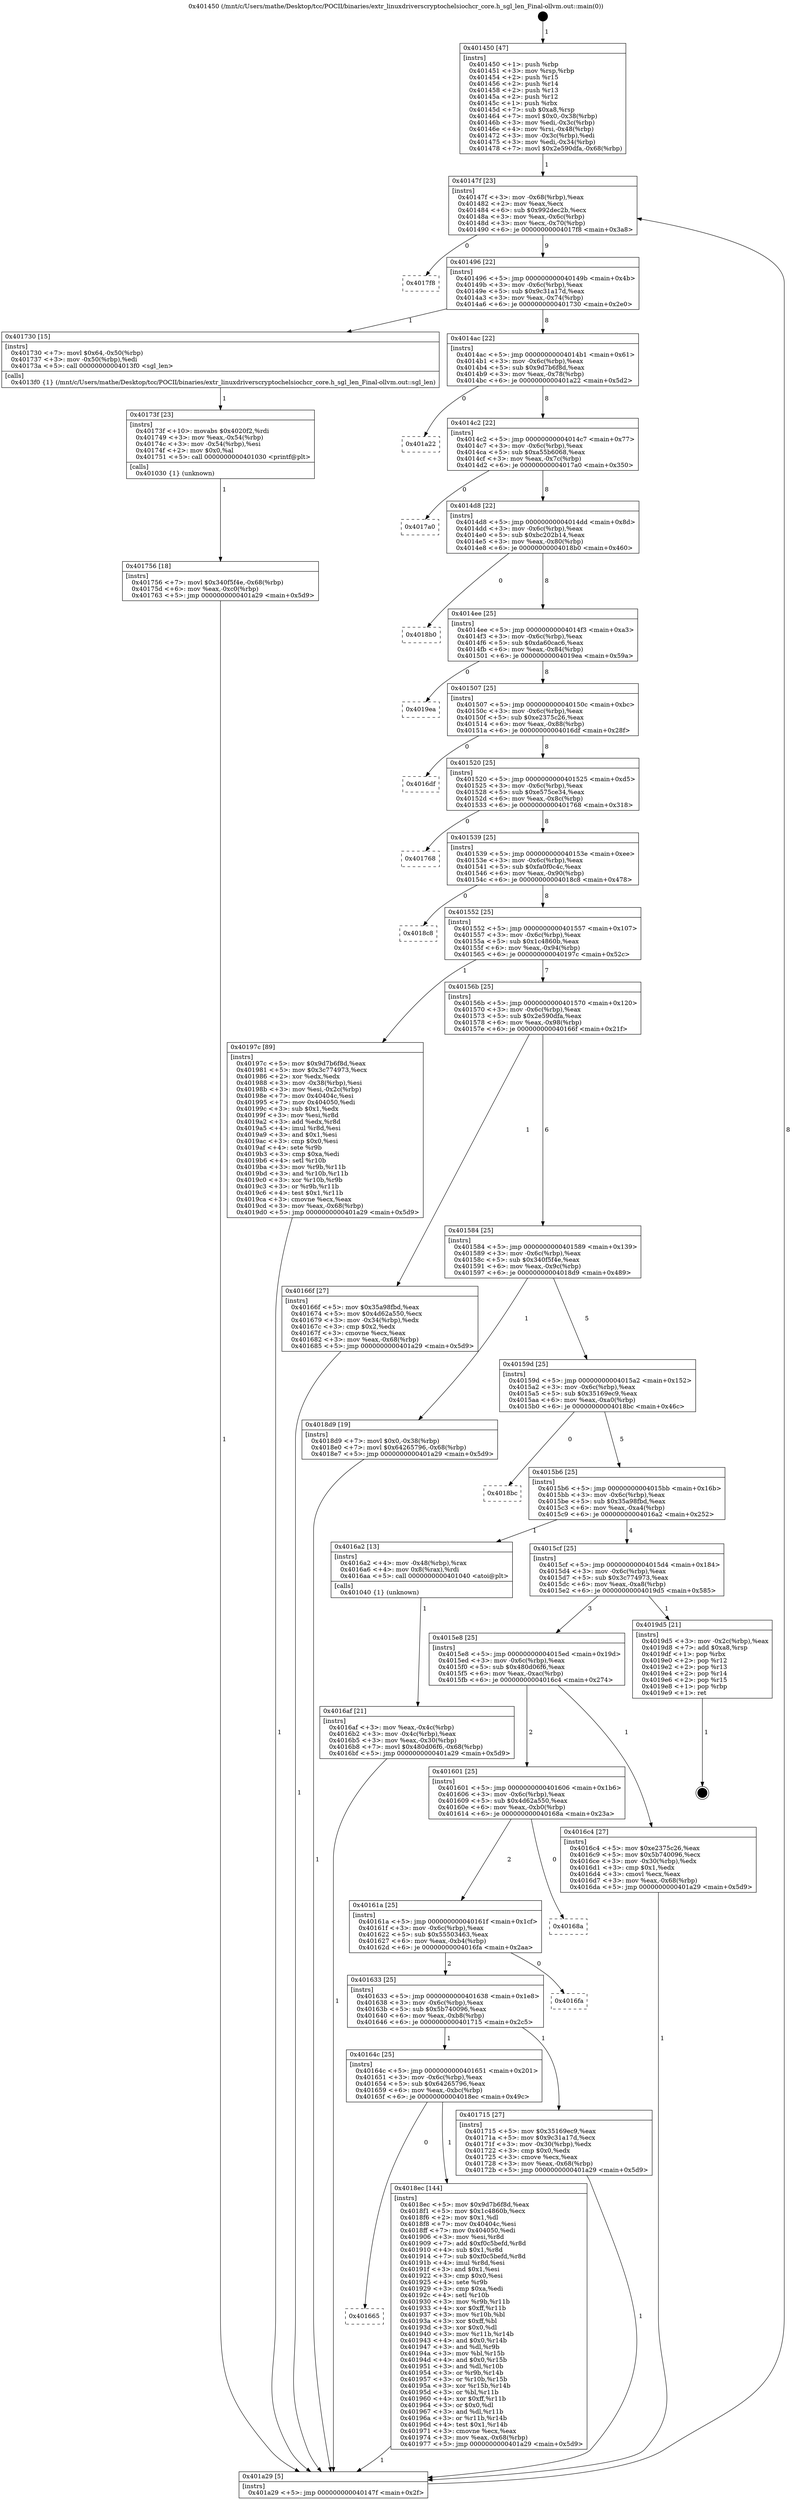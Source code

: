 digraph "0x401450" {
  label = "0x401450 (/mnt/c/Users/mathe/Desktop/tcc/POCII/binaries/extr_linuxdriverscryptochelsiochcr_core.h_sgl_len_Final-ollvm.out::main(0))"
  labelloc = "t"
  node[shape=record]

  Entry [label="",width=0.3,height=0.3,shape=circle,fillcolor=black,style=filled]
  "0x40147f" [label="{
     0x40147f [23]\l
     | [instrs]\l
     &nbsp;&nbsp;0x40147f \<+3\>: mov -0x68(%rbp),%eax\l
     &nbsp;&nbsp;0x401482 \<+2\>: mov %eax,%ecx\l
     &nbsp;&nbsp;0x401484 \<+6\>: sub $0x992dec2b,%ecx\l
     &nbsp;&nbsp;0x40148a \<+3\>: mov %eax,-0x6c(%rbp)\l
     &nbsp;&nbsp;0x40148d \<+3\>: mov %ecx,-0x70(%rbp)\l
     &nbsp;&nbsp;0x401490 \<+6\>: je 00000000004017f8 \<main+0x3a8\>\l
  }"]
  "0x4017f8" [label="{
     0x4017f8\l
  }", style=dashed]
  "0x401496" [label="{
     0x401496 [22]\l
     | [instrs]\l
     &nbsp;&nbsp;0x401496 \<+5\>: jmp 000000000040149b \<main+0x4b\>\l
     &nbsp;&nbsp;0x40149b \<+3\>: mov -0x6c(%rbp),%eax\l
     &nbsp;&nbsp;0x40149e \<+5\>: sub $0x9c31a17d,%eax\l
     &nbsp;&nbsp;0x4014a3 \<+3\>: mov %eax,-0x74(%rbp)\l
     &nbsp;&nbsp;0x4014a6 \<+6\>: je 0000000000401730 \<main+0x2e0\>\l
  }"]
  Exit [label="",width=0.3,height=0.3,shape=circle,fillcolor=black,style=filled,peripheries=2]
  "0x401730" [label="{
     0x401730 [15]\l
     | [instrs]\l
     &nbsp;&nbsp;0x401730 \<+7\>: movl $0x64,-0x50(%rbp)\l
     &nbsp;&nbsp;0x401737 \<+3\>: mov -0x50(%rbp),%edi\l
     &nbsp;&nbsp;0x40173a \<+5\>: call 00000000004013f0 \<sgl_len\>\l
     | [calls]\l
     &nbsp;&nbsp;0x4013f0 \{1\} (/mnt/c/Users/mathe/Desktop/tcc/POCII/binaries/extr_linuxdriverscryptochelsiochcr_core.h_sgl_len_Final-ollvm.out::sgl_len)\l
  }"]
  "0x4014ac" [label="{
     0x4014ac [22]\l
     | [instrs]\l
     &nbsp;&nbsp;0x4014ac \<+5\>: jmp 00000000004014b1 \<main+0x61\>\l
     &nbsp;&nbsp;0x4014b1 \<+3\>: mov -0x6c(%rbp),%eax\l
     &nbsp;&nbsp;0x4014b4 \<+5\>: sub $0x9d7b6f8d,%eax\l
     &nbsp;&nbsp;0x4014b9 \<+3\>: mov %eax,-0x78(%rbp)\l
     &nbsp;&nbsp;0x4014bc \<+6\>: je 0000000000401a22 \<main+0x5d2\>\l
  }"]
  "0x401665" [label="{
     0x401665\l
  }", style=dashed]
  "0x401a22" [label="{
     0x401a22\l
  }", style=dashed]
  "0x4014c2" [label="{
     0x4014c2 [22]\l
     | [instrs]\l
     &nbsp;&nbsp;0x4014c2 \<+5\>: jmp 00000000004014c7 \<main+0x77\>\l
     &nbsp;&nbsp;0x4014c7 \<+3\>: mov -0x6c(%rbp),%eax\l
     &nbsp;&nbsp;0x4014ca \<+5\>: sub $0xa55b6068,%eax\l
     &nbsp;&nbsp;0x4014cf \<+3\>: mov %eax,-0x7c(%rbp)\l
     &nbsp;&nbsp;0x4014d2 \<+6\>: je 00000000004017a0 \<main+0x350\>\l
  }"]
  "0x4018ec" [label="{
     0x4018ec [144]\l
     | [instrs]\l
     &nbsp;&nbsp;0x4018ec \<+5\>: mov $0x9d7b6f8d,%eax\l
     &nbsp;&nbsp;0x4018f1 \<+5\>: mov $0x1c4860b,%ecx\l
     &nbsp;&nbsp;0x4018f6 \<+2\>: mov $0x1,%dl\l
     &nbsp;&nbsp;0x4018f8 \<+7\>: mov 0x40404c,%esi\l
     &nbsp;&nbsp;0x4018ff \<+7\>: mov 0x404050,%edi\l
     &nbsp;&nbsp;0x401906 \<+3\>: mov %esi,%r8d\l
     &nbsp;&nbsp;0x401909 \<+7\>: add $0xf0c5befd,%r8d\l
     &nbsp;&nbsp;0x401910 \<+4\>: sub $0x1,%r8d\l
     &nbsp;&nbsp;0x401914 \<+7\>: sub $0xf0c5befd,%r8d\l
     &nbsp;&nbsp;0x40191b \<+4\>: imul %r8d,%esi\l
     &nbsp;&nbsp;0x40191f \<+3\>: and $0x1,%esi\l
     &nbsp;&nbsp;0x401922 \<+3\>: cmp $0x0,%esi\l
     &nbsp;&nbsp;0x401925 \<+4\>: sete %r9b\l
     &nbsp;&nbsp;0x401929 \<+3\>: cmp $0xa,%edi\l
     &nbsp;&nbsp;0x40192c \<+4\>: setl %r10b\l
     &nbsp;&nbsp;0x401930 \<+3\>: mov %r9b,%r11b\l
     &nbsp;&nbsp;0x401933 \<+4\>: xor $0xff,%r11b\l
     &nbsp;&nbsp;0x401937 \<+3\>: mov %r10b,%bl\l
     &nbsp;&nbsp;0x40193a \<+3\>: xor $0xff,%bl\l
     &nbsp;&nbsp;0x40193d \<+3\>: xor $0x0,%dl\l
     &nbsp;&nbsp;0x401940 \<+3\>: mov %r11b,%r14b\l
     &nbsp;&nbsp;0x401943 \<+4\>: and $0x0,%r14b\l
     &nbsp;&nbsp;0x401947 \<+3\>: and %dl,%r9b\l
     &nbsp;&nbsp;0x40194a \<+3\>: mov %bl,%r15b\l
     &nbsp;&nbsp;0x40194d \<+4\>: and $0x0,%r15b\l
     &nbsp;&nbsp;0x401951 \<+3\>: and %dl,%r10b\l
     &nbsp;&nbsp;0x401954 \<+3\>: or %r9b,%r14b\l
     &nbsp;&nbsp;0x401957 \<+3\>: or %r10b,%r15b\l
     &nbsp;&nbsp;0x40195a \<+3\>: xor %r15b,%r14b\l
     &nbsp;&nbsp;0x40195d \<+3\>: or %bl,%r11b\l
     &nbsp;&nbsp;0x401960 \<+4\>: xor $0xff,%r11b\l
     &nbsp;&nbsp;0x401964 \<+3\>: or $0x0,%dl\l
     &nbsp;&nbsp;0x401967 \<+3\>: and %dl,%r11b\l
     &nbsp;&nbsp;0x40196a \<+3\>: or %r11b,%r14b\l
     &nbsp;&nbsp;0x40196d \<+4\>: test $0x1,%r14b\l
     &nbsp;&nbsp;0x401971 \<+3\>: cmovne %ecx,%eax\l
     &nbsp;&nbsp;0x401974 \<+3\>: mov %eax,-0x68(%rbp)\l
     &nbsp;&nbsp;0x401977 \<+5\>: jmp 0000000000401a29 \<main+0x5d9\>\l
  }"]
  "0x4017a0" [label="{
     0x4017a0\l
  }", style=dashed]
  "0x4014d8" [label="{
     0x4014d8 [22]\l
     | [instrs]\l
     &nbsp;&nbsp;0x4014d8 \<+5\>: jmp 00000000004014dd \<main+0x8d\>\l
     &nbsp;&nbsp;0x4014dd \<+3\>: mov -0x6c(%rbp),%eax\l
     &nbsp;&nbsp;0x4014e0 \<+5\>: sub $0xbc202b14,%eax\l
     &nbsp;&nbsp;0x4014e5 \<+3\>: mov %eax,-0x80(%rbp)\l
     &nbsp;&nbsp;0x4014e8 \<+6\>: je 00000000004018b0 \<main+0x460\>\l
  }"]
  "0x401756" [label="{
     0x401756 [18]\l
     | [instrs]\l
     &nbsp;&nbsp;0x401756 \<+7\>: movl $0x340f5f4e,-0x68(%rbp)\l
     &nbsp;&nbsp;0x40175d \<+6\>: mov %eax,-0xc0(%rbp)\l
     &nbsp;&nbsp;0x401763 \<+5\>: jmp 0000000000401a29 \<main+0x5d9\>\l
  }"]
  "0x4018b0" [label="{
     0x4018b0\l
  }", style=dashed]
  "0x4014ee" [label="{
     0x4014ee [25]\l
     | [instrs]\l
     &nbsp;&nbsp;0x4014ee \<+5\>: jmp 00000000004014f3 \<main+0xa3\>\l
     &nbsp;&nbsp;0x4014f3 \<+3\>: mov -0x6c(%rbp),%eax\l
     &nbsp;&nbsp;0x4014f6 \<+5\>: sub $0xda60cac6,%eax\l
     &nbsp;&nbsp;0x4014fb \<+6\>: mov %eax,-0x84(%rbp)\l
     &nbsp;&nbsp;0x401501 \<+6\>: je 00000000004019ea \<main+0x59a\>\l
  }"]
  "0x40173f" [label="{
     0x40173f [23]\l
     | [instrs]\l
     &nbsp;&nbsp;0x40173f \<+10\>: movabs $0x4020f2,%rdi\l
     &nbsp;&nbsp;0x401749 \<+3\>: mov %eax,-0x54(%rbp)\l
     &nbsp;&nbsp;0x40174c \<+3\>: mov -0x54(%rbp),%esi\l
     &nbsp;&nbsp;0x40174f \<+2\>: mov $0x0,%al\l
     &nbsp;&nbsp;0x401751 \<+5\>: call 0000000000401030 \<printf@plt\>\l
     | [calls]\l
     &nbsp;&nbsp;0x401030 \{1\} (unknown)\l
  }"]
  "0x4019ea" [label="{
     0x4019ea\l
  }", style=dashed]
  "0x401507" [label="{
     0x401507 [25]\l
     | [instrs]\l
     &nbsp;&nbsp;0x401507 \<+5\>: jmp 000000000040150c \<main+0xbc\>\l
     &nbsp;&nbsp;0x40150c \<+3\>: mov -0x6c(%rbp),%eax\l
     &nbsp;&nbsp;0x40150f \<+5\>: sub $0xe2375c26,%eax\l
     &nbsp;&nbsp;0x401514 \<+6\>: mov %eax,-0x88(%rbp)\l
     &nbsp;&nbsp;0x40151a \<+6\>: je 00000000004016df \<main+0x28f\>\l
  }"]
  "0x40164c" [label="{
     0x40164c [25]\l
     | [instrs]\l
     &nbsp;&nbsp;0x40164c \<+5\>: jmp 0000000000401651 \<main+0x201\>\l
     &nbsp;&nbsp;0x401651 \<+3\>: mov -0x6c(%rbp),%eax\l
     &nbsp;&nbsp;0x401654 \<+5\>: sub $0x64265796,%eax\l
     &nbsp;&nbsp;0x401659 \<+6\>: mov %eax,-0xbc(%rbp)\l
     &nbsp;&nbsp;0x40165f \<+6\>: je 00000000004018ec \<main+0x49c\>\l
  }"]
  "0x4016df" [label="{
     0x4016df\l
  }", style=dashed]
  "0x401520" [label="{
     0x401520 [25]\l
     | [instrs]\l
     &nbsp;&nbsp;0x401520 \<+5\>: jmp 0000000000401525 \<main+0xd5\>\l
     &nbsp;&nbsp;0x401525 \<+3\>: mov -0x6c(%rbp),%eax\l
     &nbsp;&nbsp;0x401528 \<+5\>: sub $0xe575ce34,%eax\l
     &nbsp;&nbsp;0x40152d \<+6\>: mov %eax,-0x8c(%rbp)\l
     &nbsp;&nbsp;0x401533 \<+6\>: je 0000000000401768 \<main+0x318\>\l
  }"]
  "0x401715" [label="{
     0x401715 [27]\l
     | [instrs]\l
     &nbsp;&nbsp;0x401715 \<+5\>: mov $0x35169ec9,%eax\l
     &nbsp;&nbsp;0x40171a \<+5\>: mov $0x9c31a17d,%ecx\l
     &nbsp;&nbsp;0x40171f \<+3\>: mov -0x30(%rbp),%edx\l
     &nbsp;&nbsp;0x401722 \<+3\>: cmp $0x0,%edx\l
     &nbsp;&nbsp;0x401725 \<+3\>: cmove %ecx,%eax\l
     &nbsp;&nbsp;0x401728 \<+3\>: mov %eax,-0x68(%rbp)\l
     &nbsp;&nbsp;0x40172b \<+5\>: jmp 0000000000401a29 \<main+0x5d9\>\l
  }"]
  "0x401768" [label="{
     0x401768\l
  }", style=dashed]
  "0x401539" [label="{
     0x401539 [25]\l
     | [instrs]\l
     &nbsp;&nbsp;0x401539 \<+5\>: jmp 000000000040153e \<main+0xee\>\l
     &nbsp;&nbsp;0x40153e \<+3\>: mov -0x6c(%rbp),%eax\l
     &nbsp;&nbsp;0x401541 \<+5\>: sub $0xfa0f0c4c,%eax\l
     &nbsp;&nbsp;0x401546 \<+6\>: mov %eax,-0x90(%rbp)\l
     &nbsp;&nbsp;0x40154c \<+6\>: je 00000000004018c8 \<main+0x478\>\l
  }"]
  "0x401633" [label="{
     0x401633 [25]\l
     | [instrs]\l
     &nbsp;&nbsp;0x401633 \<+5\>: jmp 0000000000401638 \<main+0x1e8\>\l
     &nbsp;&nbsp;0x401638 \<+3\>: mov -0x6c(%rbp),%eax\l
     &nbsp;&nbsp;0x40163b \<+5\>: sub $0x5b740096,%eax\l
     &nbsp;&nbsp;0x401640 \<+6\>: mov %eax,-0xb8(%rbp)\l
     &nbsp;&nbsp;0x401646 \<+6\>: je 0000000000401715 \<main+0x2c5\>\l
  }"]
  "0x4018c8" [label="{
     0x4018c8\l
  }", style=dashed]
  "0x401552" [label="{
     0x401552 [25]\l
     | [instrs]\l
     &nbsp;&nbsp;0x401552 \<+5\>: jmp 0000000000401557 \<main+0x107\>\l
     &nbsp;&nbsp;0x401557 \<+3\>: mov -0x6c(%rbp),%eax\l
     &nbsp;&nbsp;0x40155a \<+5\>: sub $0x1c4860b,%eax\l
     &nbsp;&nbsp;0x40155f \<+6\>: mov %eax,-0x94(%rbp)\l
     &nbsp;&nbsp;0x401565 \<+6\>: je 000000000040197c \<main+0x52c\>\l
  }"]
  "0x4016fa" [label="{
     0x4016fa\l
  }", style=dashed]
  "0x40197c" [label="{
     0x40197c [89]\l
     | [instrs]\l
     &nbsp;&nbsp;0x40197c \<+5\>: mov $0x9d7b6f8d,%eax\l
     &nbsp;&nbsp;0x401981 \<+5\>: mov $0x3c774973,%ecx\l
     &nbsp;&nbsp;0x401986 \<+2\>: xor %edx,%edx\l
     &nbsp;&nbsp;0x401988 \<+3\>: mov -0x38(%rbp),%esi\l
     &nbsp;&nbsp;0x40198b \<+3\>: mov %esi,-0x2c(%rbp)\l
     &nbsp;&nbsp;0x40198e \<+7\>: mov 0x40404c,%esi\l
     &nbsp;&nbsp;0x401995 \<+7\>: mov 0x404050,%edi\l
     &nbsp;&nbsp;0x40199c \<+3\>: sub $0x1,%edx\l
     &nbsp;&nbsp;0x40199f \<+3\>: mov %esi,%r8d\l
     &nbsp;&nbsp;0x4019a2 \<+3\>: add %edx,%r8d\l
     &nbsp;&nbsp;0x4019a5 \<+4\>: imul %r8d,%esi\l
     &nbsp;&nbsp;0x4019a9 \<+3\>: and $0x1,%esi\l
     &nbsp;&nbsp;0x4019ac \<+3\>: cmp $0x0,%esi\l
     &nbsp;&nbsp;0x4019af \<+4\>: sete %r9b\l
     &nbsp;&nbsp;0x4019b3 \<+3\>: cmp $0xa,%edi\l
     &nbsp;&nbsp;0x4019b6 \<+4\>: setl %r10b\l
     &nbsp;&nbsp;0x4019ba \<+3\>: mov %r9b,%r11b\l
     &nbsp;&nbsp;0x4019bd \<+3\>: and %r10b,%r11b\l
     &nbsp;&nbsp;0x4019c0 \<+3\>: xor %r10b,%r9b\l
     &nbsp;&nbsp;0x4019c3 \<+3\>: or %r9b,%r11b\l
     &nbsp;&nbsp;0x4019c6 \<+4\>: test $0x1,%r11b\l
     &nbsp;&nbsp;0x4019ca \<+3\>: cmovne %ecx,%eax\l
     &nbsp;&nbsp;0x4019cd \<+3\>: mov %eax,-0x68(%rbp)\l
     &nbsp;&nbsp;0x4019d0 \<+5\>: jmp 0000000000401a29 \<main+0x5d9\>\l
  }"]
  "0x40156b" [label="{
     0x40156b [25]\l
     | [instrs]\l
     &nbsp;&nbsp;0x40156b \<+5\>: jmp 0000000000401570 \<main+0x120\>\l
     &nbsp;&nbsp;0x401570 \<+3\>: mov -0x6c(%rbp),%eax\l
     &nbsp;&nbsp;0x401573 \<+5\>: sub $0x2e590dfa,%eax\l
     &nbsp;&nbsp;0x401578 \<+6\>: mov %eax,-0x98(%rbp)\l
     &nbsp;&nbsp;0x40157e \<+6\>: je 000000000040166f \<main+0x21f\>\l
  }"]
  "0x40161a" [label="{
     0x40161a [25]\l
     | [instrs]\l
     &nbsp;&nbsp;0x40161a \<+5\>: jmp 000000000040161f \<main+0x1cf\>\l
     &nbsp;&nbsp;0x40161f \<+3\>: mov -0x6c(%rbp),%eax\l
     &nbsp;&nbsp;0x401622 \<+5\>: sub $0x55503463,%eax\l
     &nbsp;&nbsp;0x401627 \<+6\>: mov %eax,-0xb4(%rbp)\l
     &nbsp;&nbsp;0x40162d \<+6\>: je 00000000004016fa \<main+0x2aa\>\l
  }"]
  "0x40166f" [label="{
     0x40166f [27]\l
     | [instrs]\l
     &nbsp;&nbsp;0x40166f \<+5\>: mov $0x35a98fbd,%eax\l
     &nbsp;&nbsp;0x401674 \<+5\>: mov $0x4d62a550,%ecx\l
     &nbsp;&nbsp;0x401679 \<+3\>: mov -0x34(%rbp),%edx\l
     &nbsp;&nbsp;0x40167c \<+3\>: cmp $0x2,%edx\l
     &nbsp;&nbsp;0x40167f \<+3\>: cmovne %ecx,%eax\l
     &nbsp;&nbsp;0x401682 \<+3\>: mov %eax,-0x68(%rbp)\l
     &nbsp;&nbsp;0x401685 \<+5\>: jmp 0000000000401a29 \<main+0x5d9\>\l
  }"]
  "0x401584" [label="{
     0x401584 [25]\l
     | [instrs]\l
     &nbsp;&nbsp;0x401584 \<+5\>: jmp 0000000000401589 \<main+0x139\>\l
     &nbsp;&nbsp;0x401589 \<+3\>: mov -0x6c(%rbp),%eax\l
     &nbsp;&nbsp;0x40158c \<+5\>: sub $0x340f5f4e,%eax\l
     &nbsp;&nbsp;0x401591 \<+6\>: mov %eax,-0x9c(%rbp)\l
     &nbsp;&nbsp;0x401597 \<+6\>: je 00000000004018d9 \<main+0x489\>\l
  }"]
  "0x401a29" [label="{
     0x401a29 [5]\l
     | [instrs]\l
     &nbsp;&nbsp;0x401a29 \<+5\>: jmp 000000000040147f \<main+0x2f\>\l
  }"]
  "0x401450" [label="{
     0x401450 [47]\l
     | [instrs]\l
     &nbsp;&nbsp;0x401450 \<+1\>: push %rbp\l
     &nbsp;&nbsp;0x401451 \<+3\>: mov %rsp,%rbp\l
     &nbsp;&nbsp;0x401454 \<+2\>: push %r15\l
     &nbsp;&nbsp;0x401456 \<+2\>: push %r14\l
     &nbsp;&nbsp;0x401458 \<+2\>: push %r13\l
     &nbsp;&nbsp;0x40145a \<+2\>: push %r12\l
     &nbsp;&nbsp;0x40145c \<+1\>: push %rbx\l
     &nbsp;&nbsp;0x40145d \<+7\>: sub $0xa8,%rsp\l
     &nbsp;&nbsp;0x401464 \<+7\>: movl $0x0,-0x38(%rbp)\l
     &nbsp;&nbsp;0x40146b \<+3\>: mov %edi,-0x3c(%rbp)\l
     &nbsp;&nbsp;0x40146e \<+4\>: mov %rsi,-0x48(%rbp)\l
     &nbsp;&nbsp;0x401472 \<+3\>: mov -0x3c(%rbp),%edi\l
     &nbsp;&nbsp;0x401475 \<+3\>: mov %edi,-0x34(%rbp)\l
     &nbsp;&nbsp;0x401478 \<+7\>: movl $0x2e590dfa,-0x68(%rbp)\l
  }"]
  "0x40168a" [label="{
     0x40168a\l
  }", style=dashed]
  "0x4018d9" [label="{
     0x4018d9 [19]\l
     | [instrs]\l
     &nbsp;&nbsp;0x4018d9 \<+7\>: movl $0x0,-0x38(%rbp)\l
     &nbsp;&nbsp;0x4018e0 \<+7\>: movl $0x64265796,-0x68(%rbp)\l
     &nbsp;&nbsp;0x4018e7 \<+5\>: jmp 0000000000401a29 \<main+0x5d9\>\l
  }"]
  "0x40159d" [label="{
     0x40159d [25]\l
     | [instrs]\l
     &nbsp;&nbsp;0x40159d \<+5\>: jmp 00000000004015a2 \<main+0x152\>\l
     &nbsp;&nbsp;0x4015a2 \<+3\>: mov -0x6c(%rbp),%eax\l
     &nbsp;&nbsp;0x4015a5 \<+5\>: sub $0x35169ec9,%eax\l
     &nbsp;&nbsp;0x4015aa \<+6\>: mov %eax,-0xa0(%rbp)\l
     &nbsp;&nbsp;0x4015b0 \<+6\>: je 00000000004018bc \<main+0x46c\>\l
  }"]
  "0x401601" [label="{
     0x401601 [25]\l
     | [instrs]\l
     &nbsp;&nbsp;0x401601 \<+5\>: jmp 0000000000401606 \<main+0x1b6\>\l
     &nbsp;&nbsp;0x401606 \<+3\>: mov -0x6c(%rbp),%eax\l
     &nbsp;&nbsp;0x401609 \<+5\>: sub $0x4d62a550,%eax\l
     &nbsp;&nbsp;0x40160e \<+6\>: mov %eax,-0xb0(%rbp)\l
     &nbsp;&nbsp;0x401614 \<+6\>: je 000000000040168a \<main+0x23a\>\l
  }"]
  "0x4018bc" [label="{
     0x4018bc\l
  }", style=dashed]
  "0x4015b6" [label="{
     0x4015b6 [25]\l
     | [instrs]\l
     &nbsp;&nbsp;0x4015b6 \<+5\>: jmp 00000000004015bb \<main+0x16b\>\l
     &nbsp;&nbsp;0x4015bb \<+3\>: mov -0x6c(%rbp),%eax\l
     &nbsp;&nbsp;0x4015be \<+5\>: sub $0x35a98fbd,%eax\l
     &nbsp;&nbsp;0x4015c3 \<+6\>: mov %eax,-0xa4(%rbp)\l
     &nbsp;&nbsp;0x4015c9 \<+6\>: je 00000000004016a2 \<main+0x252\>\l
  }"]
  "0x4016c4" [label="{
     0x4016c4 [27]\l
     | [instrs]\l
     &nbsp;&nbsp;0x4016c4 \<+5\>: mov $0xe2375c26,%eax\l
     &nbsp;&nbsp;0x4016c9 \<+5\>: mov $0x5b740096,%ecx\l
     &nbsp;&nbsp;0x4016ce \<+3\>: mov -0x30(%rbp),%edx\l
     &nbsp;&nbsp;0x4016d1 \<+3\>: cmp $0x1,%edx\l
     &nbsp;&nbsp;0x4016d4 \<+3\>: cmovl %ecx,%eax\l
     &nbsp;&nbsp;0x4016d7 \<+3\>: mov %eax,-0x68(%rbp)\l
     &nbsp;&nbsp;0x4016da \<+5\>: jmp 0000000000401a29 \<main+0x5d9\>\l
  }"]
  "0x4016a2" [label="{
     0x4016a2 [13]\l
     | [instrs]\l
     &nbsp;&nbsp;0x4016a2 \<+4\>: mov -0x48(%rbp),%rax\l
     &nbsp;&nbsp;0x4016a6 \<+4\>: mov 0x8(%rax),%rdi\l
     &nbsp;&nbsp;0x4016aa \<+5\>: call 0000000000401040 \<atoi@plt\>\l
     | [calls]\l
     &nbsp;&nbsp;0x401040 \{1\} (unknown)\l
  }"]
  "0x4015cf" [label="{
     0x4015cf [25]\l
     | [instrs]\l
     &nbsp;&nbsp;0x4015cf \<+5\>: jmp 00000000004015d4 \<main+0x184\>\l
     &nbsp;&nbsp;0x4015d4 \<+3\>: mov -0x6c(%rbp),%eax\l
     &nbsp;&nbsp;0x4015d7 \<+5\>: sub $0x3c774973,%eax\l
     &nbsp;&nbsp;0x4015dc \<+6\>: mov %eax,-0xa8(%rbp)\l
     &nbsp;&nbsp;0x4015e2 \<+6\>: je 00000000004019d5 \<main+0x585\>\l
  }"]
  "0x4016af" [label="{
     0x4016af [21]\l
     | [instrs]\l
     &nbsp;&nbsp;0x4016af \<+3\>: mov %eax,-0x4c(%rbp)\l
     &nbsp;&nbsp;0x4016b2 \<+3\>: mov -0x4c(%rbp),%eax\l
     &nbsp;&nbsp;0x4016b5 \<+3\>: mov %eax,-0x30(%rbp)\l
     &nbsp;&nbsp;0x4016b8 \<+7\>: movl $0x480d06f6,-0x68(%rbp)\l
     &nbsp;&nbsp;0x4016bf \<+5\>: jmp 0000000000401a29 \<main+0x5d9\>\l
  }"]
  "0x4015e8" [label="{
     0x4015e8 [25]\l
     | [instrs]\l
     &nbsp;&nbsp;0x4015e8 \<+5\>: jmp 00000000004015ed \<main+0x19d\>\l
     &nbsp;&nbsp;0x4015ed \<+3\>: mov -0x6c(%rbp),%eax\l
     &nbsp;&nbsp;0x4015f0 \<+5\>: sub $0x480d06f6,%eax\l
     &nbsp;&nbsp;0x4015f5 \<+6\>: mov %eax,-0xac(%rbp)\l
     &nbsp;&nbsp;0x4015fb \<+6\>: je 00000000004016c4 \<main+0x274\>\l
  }"]
  "0x4019d5" [label="{
     0x4019d5 [21]\l
     | [instrs]\l
     &nbsp;&nbsp;0x4019d5 \<+3\>: mov -0x2c(%rbp),%eax\l
     &nbsp;&nbsp;0x4019d8 \<+7\>: add $0xa8,%rsp\l
     &nbsp;&nbsp;0x4019df \<+1\>: pop %rbx\l
     &nbsp;&nbsp;0x4019e0 \<+2\>: pop %r12\l
     &nbsp;&nbsp;0x4019e2 \<+2\>: pop %r13\l
     &nbsp;&nbsp;0x4019e4 \<+2\>: pop %r14\l
     &nbsp;&nbsp;0x4019e6 \<+2\>: pop %r15\l
     &nbsp;&nbsp;0x4019e8 \<+1\>: pop %rbp\l
     &nbsp;&nbsp;0x4019e9 \<+1\>: ret\l
  }"]
  Entry -> "0x401450" [label=" 1"]
  "0x40147f" -> "0x4017f8" [label=" 0"]
  "0x40147f" -> "0x401496" [label=" 9"]
  "0x4019d5" -> Exit [label=" 1"]
  "0x401496" -> "0x401730" [label=" 1"]
  "0x401496" -> "0x4014ac" [label=" 8"]
  "0x40197c" -> "0x401a29" [label=" 1"]
  "0x4014ac" -> "0x401a22" [label=" 0"]
  "0x4014ac" -> "0x4014c2" [label=" 8"]
  "0x4018ec" -> "0x401a29" [label=" 1"]
  "0x4014c2" -> "0x4017a0" [label=" 0"]
  "0x4014c2" -> "0x4014d8" [label=" 8"]
  "0x40164c" -> "0x401665" [label=" 0"]
  "0x4014d8" -> "0x4018b0" [label=" 0"]
  "0x4014d8" -> "0x4014ee" [label=" 8"]
  "0x40164c" -> "0x4018ec" [label=" 1"]
  "0x4014ee" -> "0x4019ea" [label=" 0"]
  "0x4014ee" -> "0x401507" [label=" 8"]
  "0x4018d9" -> "0x401a29" [label=" 1"]
  "0x401507" -> "0x4016df" [label=" 0"]
  "0x401507" -> "0x401520" [label=" 8"]
  "0x401756" -> "0x401a29" [label=" 1"]
  "0x401520" -> "0x401768" [label=" 0"]
  "0x401520" -> "0x401539" [label=" 8"]
  "0x40173f" -> "0x401756" [label=" 1"]
  "0x401539" -> "0x4018c8" [label=" 0"]
  "0x401539" -> "0x401552" [label=" 8"]
  "0x401715" -> "0x401a29" [label=" 1"]
  "0x401552" -> "0x40197c" [label=" 1"]
  "0x401552" -> "0x40156b" [label=" 7"]
  "0x401633" -> "0x40164c" [label=" 1"]
  "0x40156b" -> "0x40166f" [label=" 1"]
  "0x40156b" -> "0x401584" [label=" 6"]
  "0x40166f" -> "0x401a29" [label=" 1"]
  "0x401450" -> "0x40147f" [label=" 1"]
  "0x401a29" -> "0x40147f" [label=" 8"]
  "0x401730" -> "0x40173f" [label=" 1"]
  "0x401584" -> "0x4018d9" [label=" 1"]
  "0x401584" -> "0x40159d" [label=" 5"]
  "0x40161a" -> "0x401633" [label=" 2"]
  "0x40159d" -> "0x4018bc" [label=" 0"]
  "0x40159d" -> "0x4015b6" [label=" 5"]
  "0x401633" -> "0x401715" [label=" 1"]
  "0x4015b6" -> "0x4016a2" [label=" 1"]
  "0x4015b6" -> "0x4015cf" [label=" 4"]
  "0x4016a2" -> "0x4016af" [label=" 1"]
  "0x4016af" -> "0x401a29" [label=" 1"]
  "0x401601" -> "0x40161a" [label=" 2"]
  "0x4015cf" -> "0x4019d5" [label=" 1"]
  "0x4015cf" -> "0x4015e8" [label=" 3"]
  "0x401601" -> "0x40168a" [label=" 0"]
  "0x4015e8" -> "0x4016c4" [label=" 1"]
  "0x4015e8" -> "0x401601" [label=" 2"]
  "0x4016c4" -> "0x401a29" [label=" 1"]
  "0x40161a" -> "0x4016fa" [label=" 0"]
}
